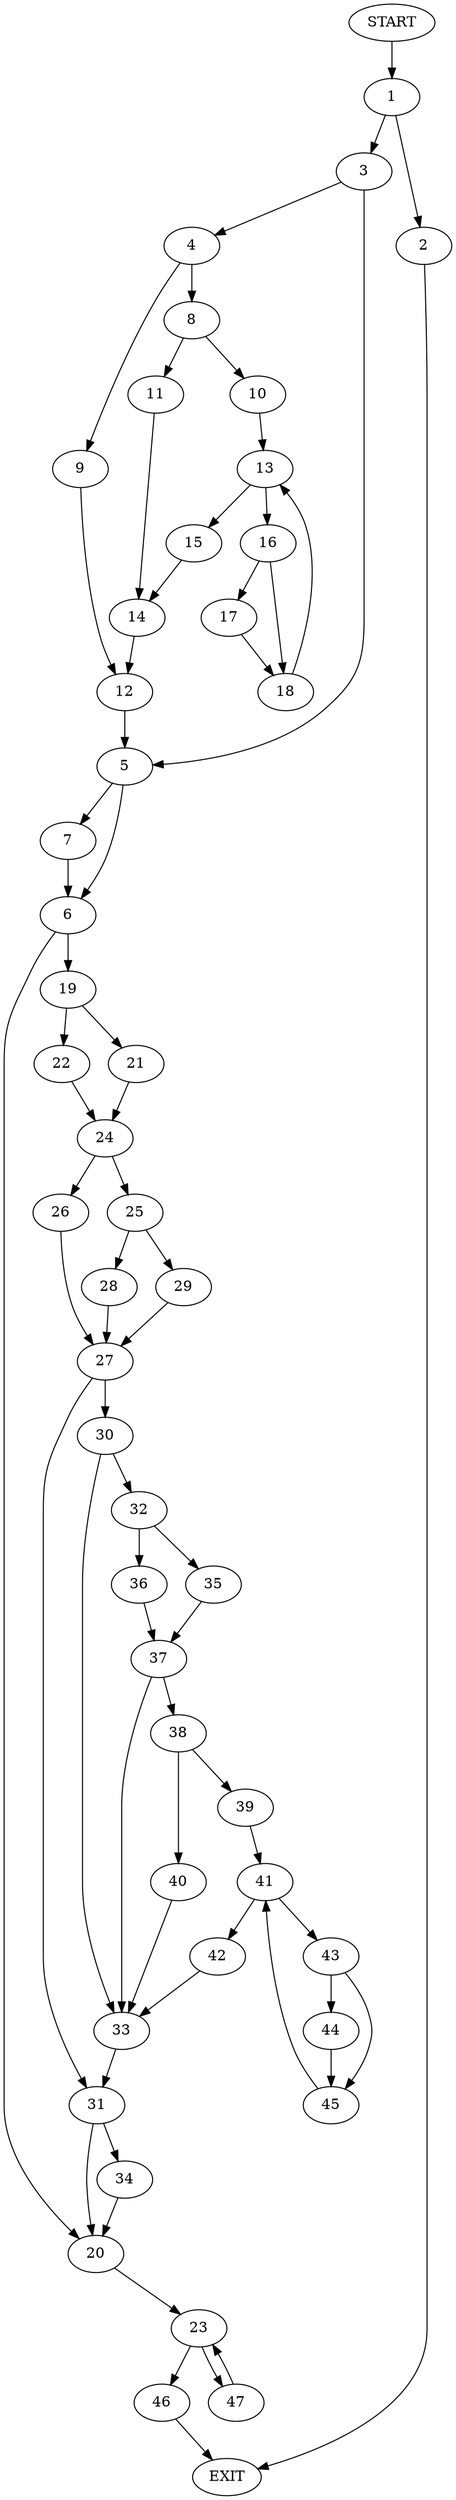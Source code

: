 digraph {
0 [label="START"]
48 [label="EXIT"]
0 -> 1
1 -> 2
1 -> 3
3 -> 4
3 -> 5
2 -> 48
5 -> 6
5 -> 7
4 -> 8
4 -> 9
8 -> 10
8 -> 11
9 -> 12
10 -> 13
11 -> 14
13 -> 15
13 -> 16
16 -> 17
16 -> 18
15 -> 14
17 -> 18
18 -> 13
14 -> 12
12 -> 5
7 -> 6
6 -> 19
6 -> 20
19 -> 21
19 -> 22
20 -> 23
22 -> 24
21 -> 24
24 -> 25
24 -> 26
26 -> 27
25 -> 28
25 -> 29
29 -> 27
28 -> 27
27 -> 30
27 -> 31
30 -> 32
30 -> 33
31 -> 20
31 -> 34
32 -> 35
32 -> 36
33 -> 31
36 -> 37
35 -> 37
37 -> 33
37 -> 38
38 -> 39
38 -> 40
40 -> 33
39 -> 41
41 -> 42
41 -> 43
43 -> 44
43 -> 45
42 -> 33
45 -> 41
44 -> 45
34 -> 20
23 -> 46
23 -> 47
47 -> 23
46 -> 48
}
